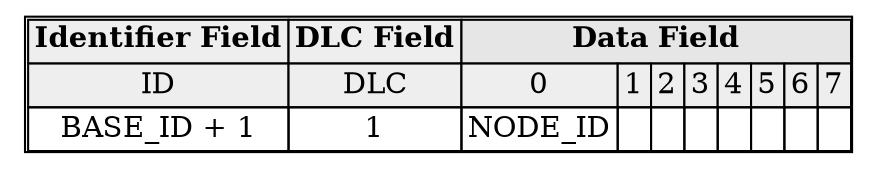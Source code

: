 digraph structs {
node [shape=plaintext]
struct1 [label=<
<TABLE BORDER="1" CELLBORDER="1" CELLSPACING="0">

<tr>
	<td bgcolor="#EEEEEE"><b>Identifier Field</b></td>
	<td bgcolor="#EEEEEE"><b>DLC Field</b></td>
	<td colspan="8" bgcolor="#E6E6E6"><b>Data Field</b></td>
</tr>
<tr>
	<td bgcolor="#EEEEEE">ID</td>
	<td bgcolor="#EEEEEE">DLC</td>
	<td bgcolor="#EEEEEE">0</td>
	<td bgcolor="#EEEEEE">1</td>
	<td bgcolor="#EEEEEE">2</td>
	<td bgcolor="#EEEEEE">3</td>
	<td bgcolor="#EEEEEE">4</td>
	<td bgcolor="#EEEEEE">5</td>
	<td bgcolor="#EEEEEE">6</td>
	<td bgcolor="#EEEEEE">7</td>
</tr>
<tr>
	<td>BASE_ID + 1</td>
	<td>1</td>
	<td>NODE_ID</td>
	<td></td>
	<td></td>
	<td></td>
	<td></td>
	<td></td>
	<td></td>
	<td></td>
</tr>

</TABLE>
>];
}